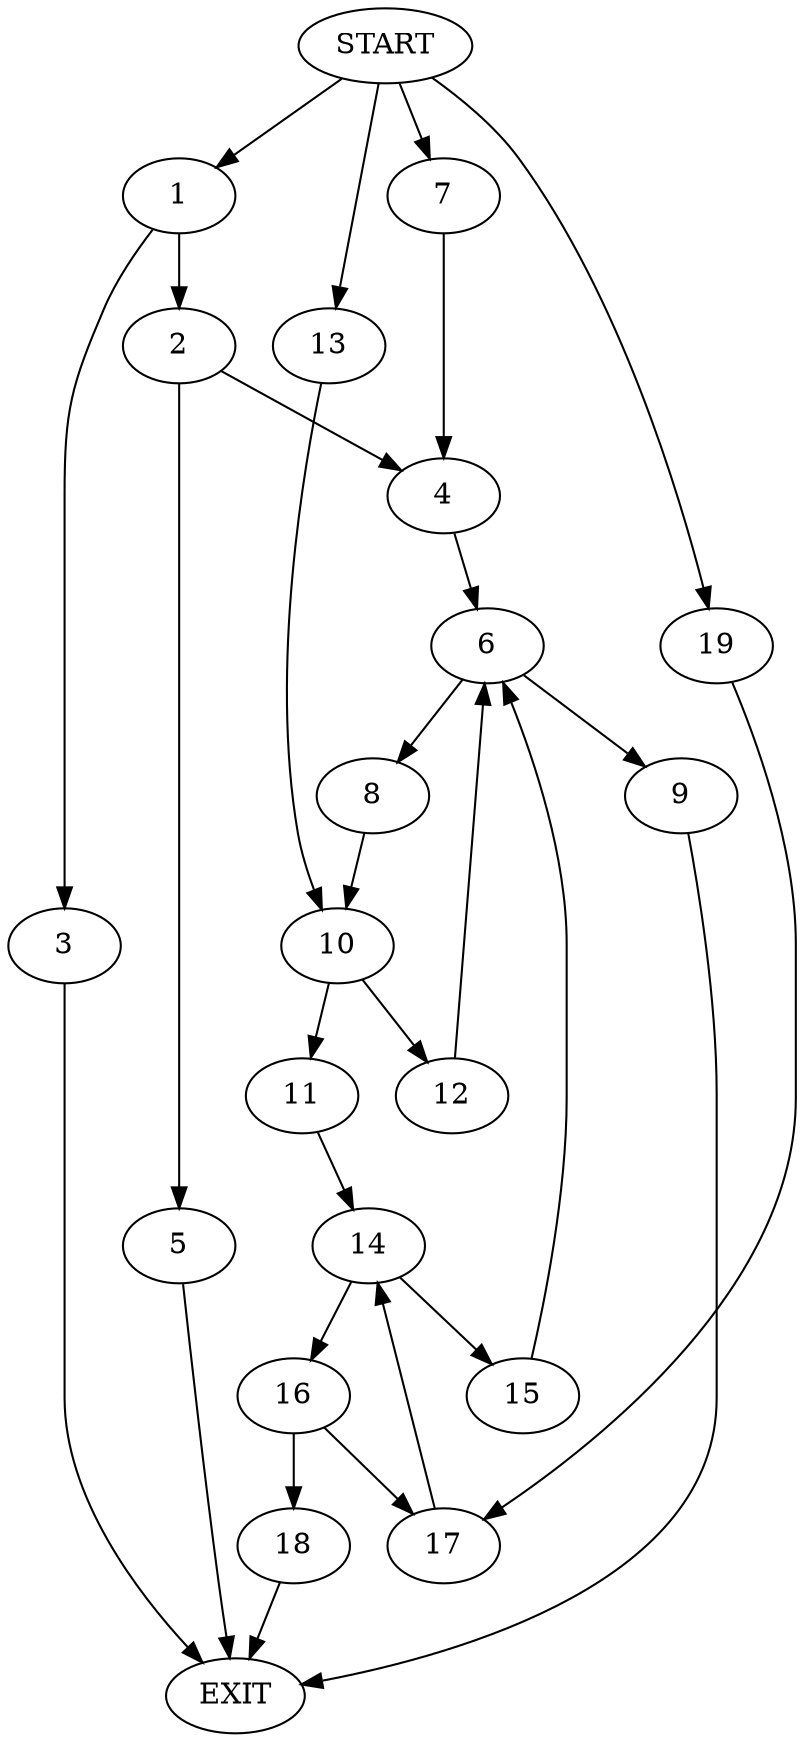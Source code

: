 digraph {
0 [label="START"]
20 [label="EXIT"]
0 -> 1
1 -> 2
1 -> 3
3 -> 20
2 -> 4
2 -> 5
5 -> 20
4 -> 6
0 -> 7
7 -> 4
6 -> 8
6 -> 9
9 -> 20
8 -> 10
10 -> 11
10 -> 12
0 -> 13
13 -> 10
12 -> 6
11 -> 14
14 -> 15
14 -> 16
15 -> 6
16 -> 17
16 -> 18
17 -> 14
18 -> 20
0 -> 19
19 -> 17
}

